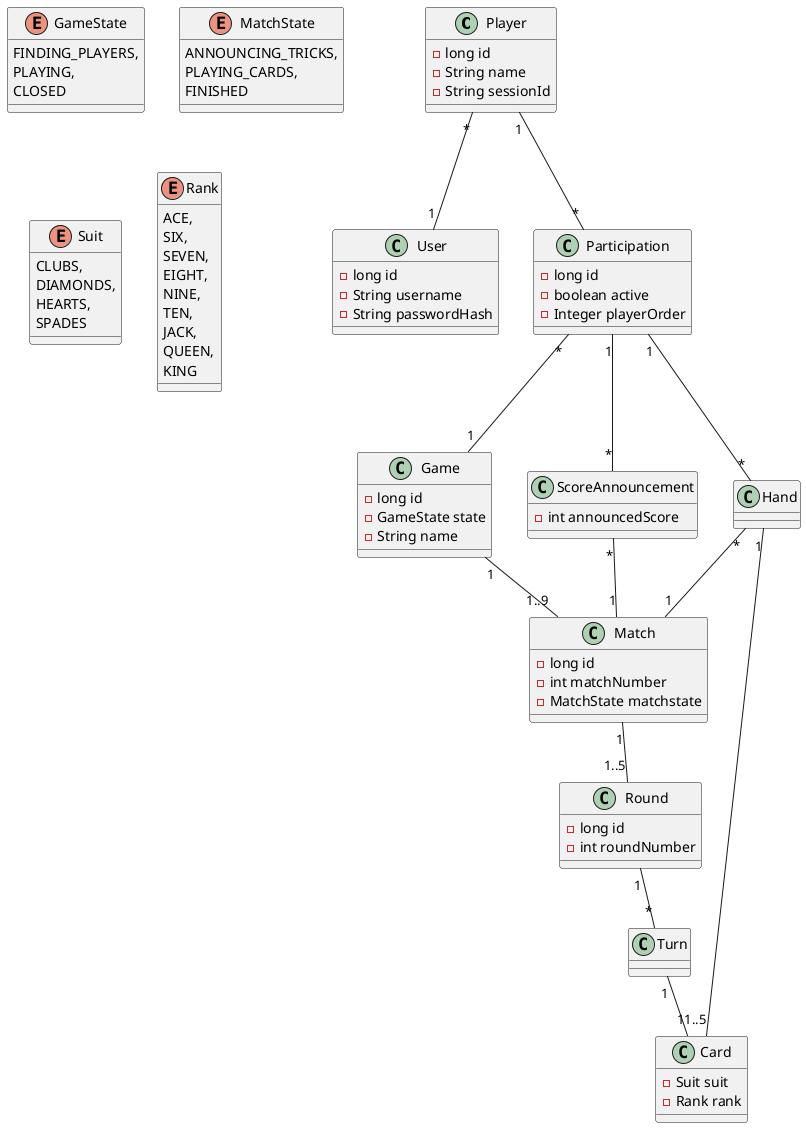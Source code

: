 @startuml
class Player {
    - long id
    - String name
    - String sessionId
}

class User {
    - long id
    - String username
    - String passwordHash
}

enum GameState {
    FINDING_PLAYERS,
    PLAYING,
    CLOSED
}

class Game {
    - long id
    - GameState state
    - String name
}

class Participation {
    - long id
    - boolean active
    - Integer playerOrder
}

class Match {
    - long id
    - int matchNumber
    - MatchState matchstate
}

enum MatchState {
    ANNOUNCING_TRICKS,
    PLAYING_CARDS,
    FINISHED
}

class ScoreAnnouncement {
    - int announcedScore
}

class Hand {
}

class Turn {

}

class Round {
    - long id
    - int roundNumber
}

class Card {
    - Suit suit
    - Rank rank
}

enum Suit {
    CLUBS,
    DIAMONDS,
    HEARTS,
    SPADES
}

enum Rank {
  ACE,
  SIX,
  SEVEN,
  EIGHT,
  NINE,
  TEN,
  JACK,
  QUEEN,
  KING
}

Player "*" -- "1" User
Player "1" -- "*" Participation

Participation "*" -- "1" Game
Participation "1" -- "*" ScoreAnnouncement
Participation "1" -- "*" Hand

ScoreAnnouncement "*" -- "1" Match

Hand "*" -- "1" Match
Hand "1" -- "1..5" Card

Game "1" -- "1..9" Match

Match "1" -- "1..5" Round

Round "1" -- "*" Turn

Turn "1" -- "1" Card

@enduml
